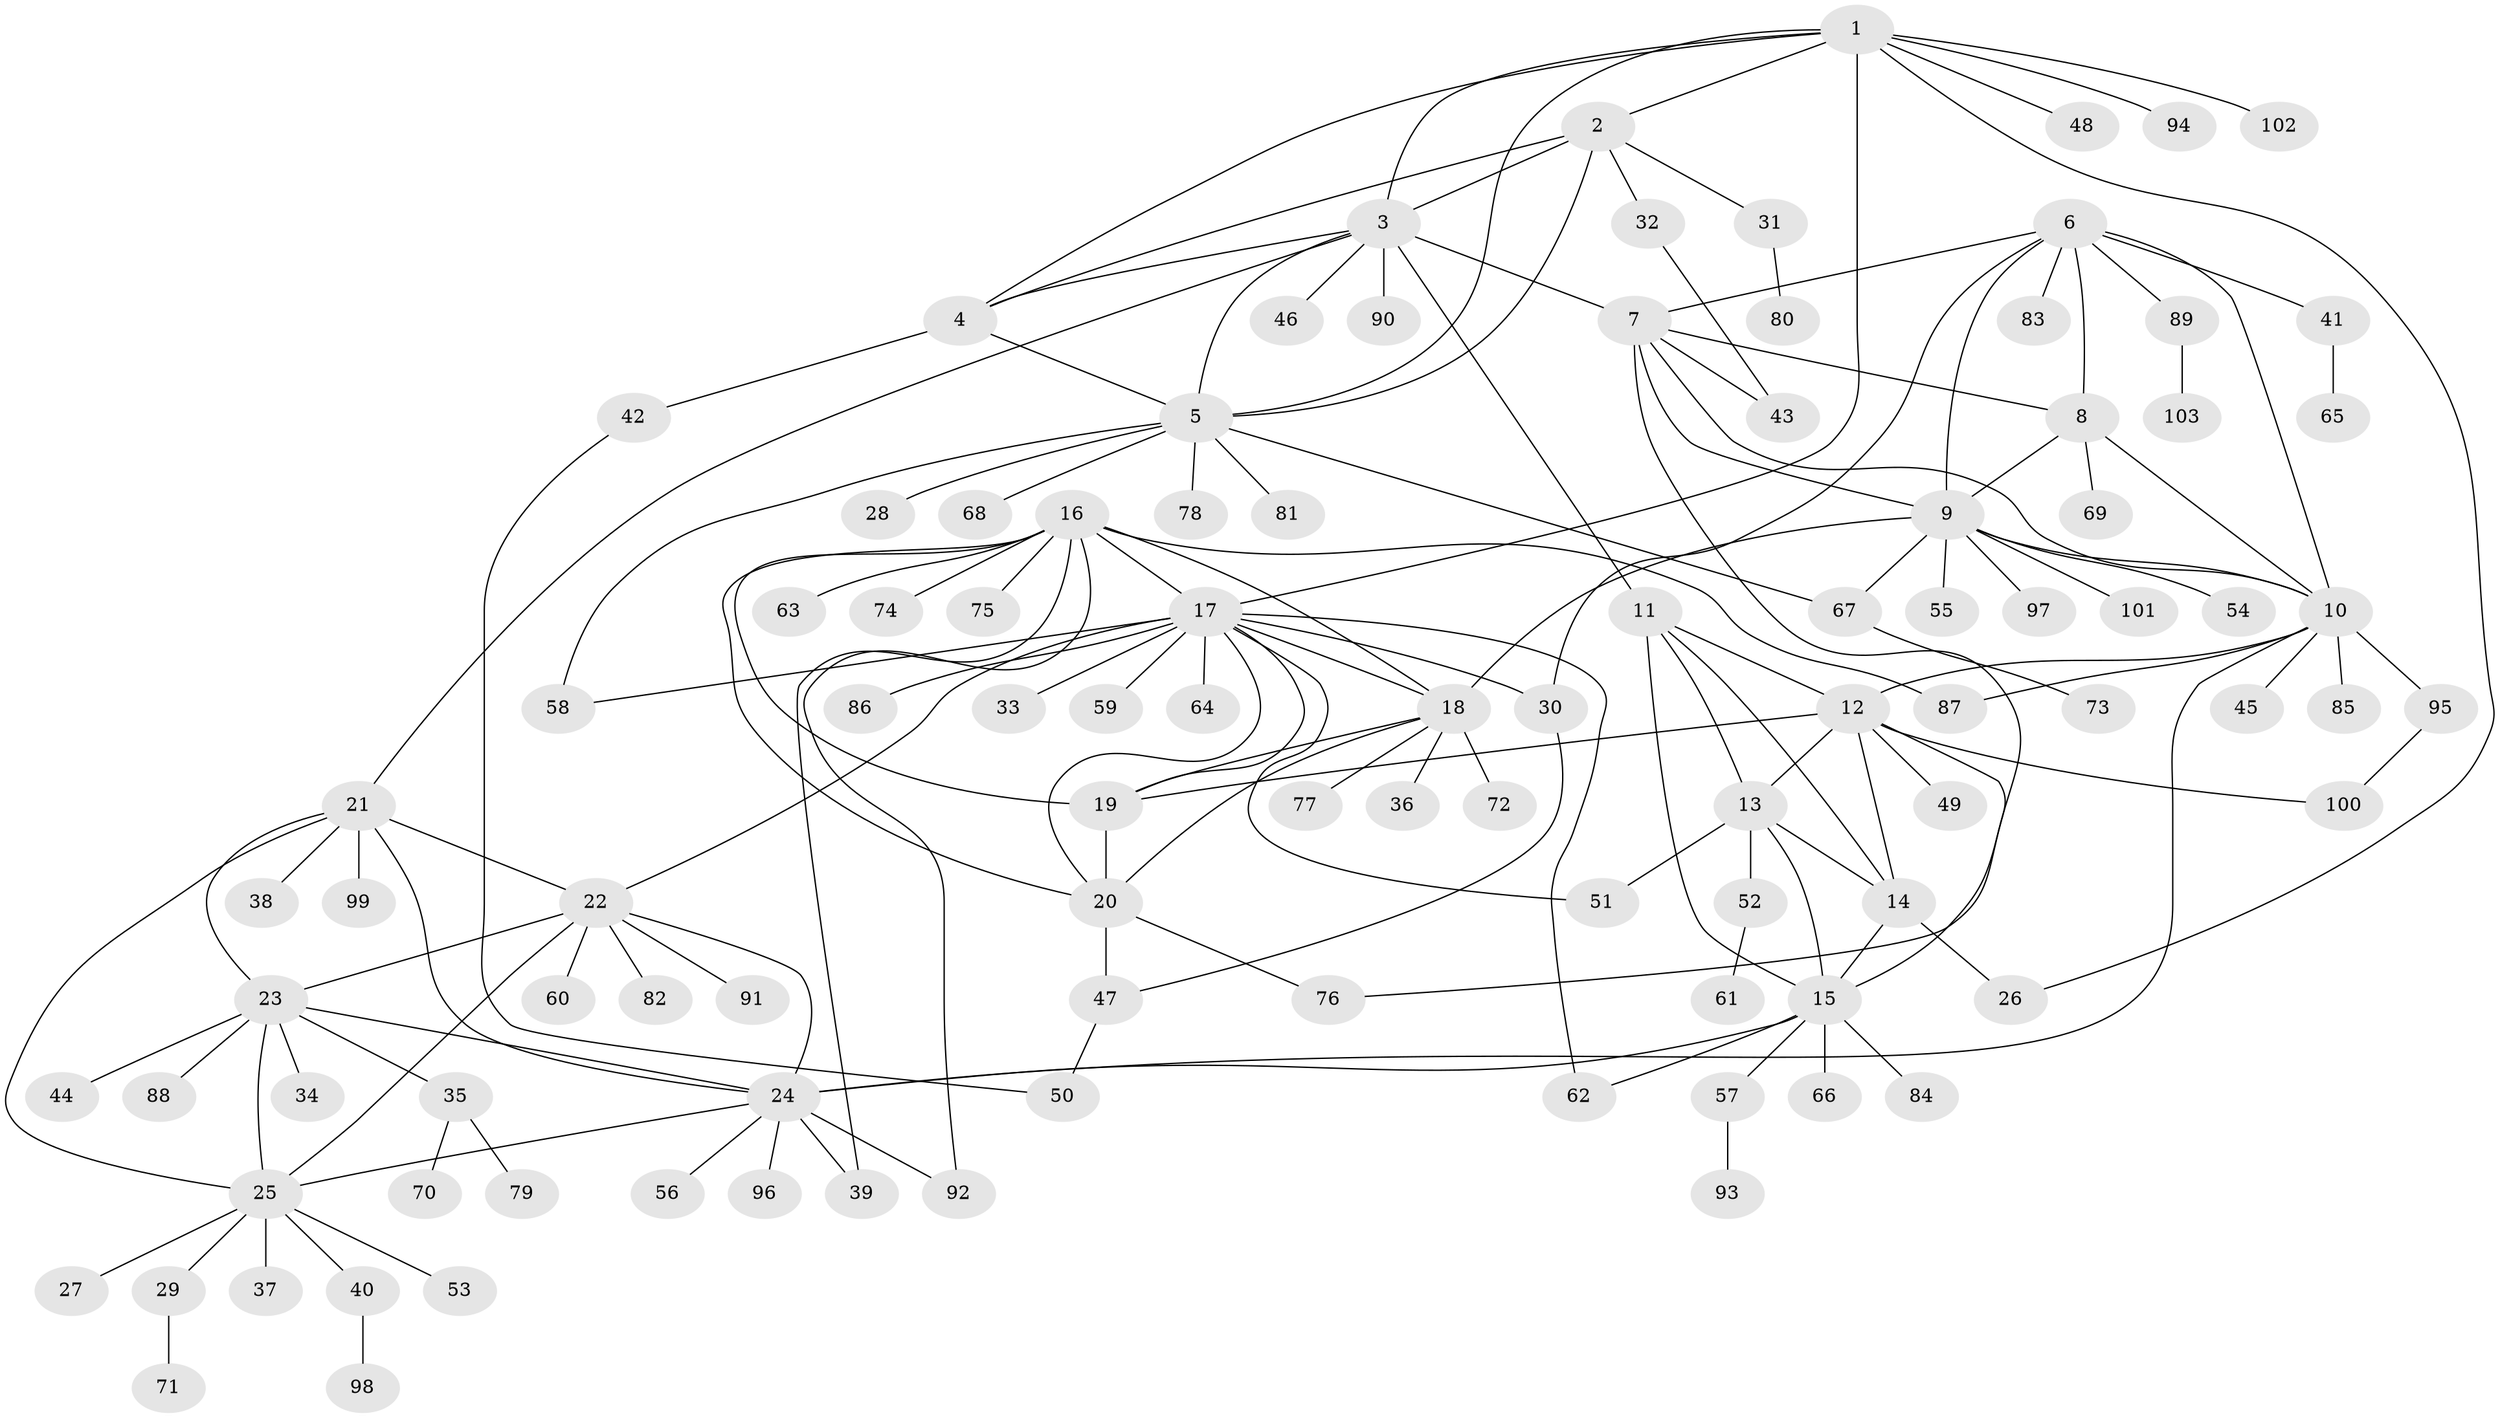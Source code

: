 // coarse degree distribution, {7: 0.0641025641025641, 5: 0.01282051282051282, 9: 0.08974358974358974, 6: 0.02564102564102564, 10: 0.01282051282051282, 4: 0.01282051282051282, 8: 0.02564102564102564, 12: 0.01282051282051282, 1: 0.5769230769230769, 3: 0.02564102564102564, 2: 0.14102564102564102}
// Generated by graph-tools (version 1.1) at 2025/24/03/03/25 07:24:13]
// undirected, 103 vertices, 152 edges
graph export_dot {
graph [start="1"]
  node [color=gray90,style=filled];
  1;
  2;
  3;
  4;
  5;
  6;
  7;
  8;
  9;
  10;
  11;
  12;
  13;
  14;
  15;
  16;
  17;
  18;
  19;
  20;
  21;
  22;
  23;
  24;
  25;
  26;
  27;
  28;
  29;
  30;
  31;
  32;
  33;
  34;
  35;
  36;
  37;
  38;
  39;
  40;
  41;
  42;
  43;
  44;
  45;
  46;
  47;
  48;
  49;
  50;
  51;
  52;
  53;
  54;
  55;
  56;
  57;
  58;
  59;
  60;
  61;
  62;
  63;
  64;
  65;
  66;
  67;
  68;
  69;
  70;
  71;
  72;
  73;
  74;
  75;
  76;
  77;
  78;
  79;
  80;
  81;
  82;
  83;
  84;
  85;
  86;
  87;
  88;
  89;
  90;
  91;
  92;
  93;
  94;
  95;
  96;
  97;
  98;
  99;
  100;
  101;
  102;
  103;
  1 -- 2;
  1 -- 3;
  1 -- 4;
  1 -- 5;
  1 -- 17;
  1 -- 26;
  1 -- 48;
  1 -- 94;
  1 -- 102;
  2 -- 3;
  2 -- 4;
  2 -- 5;
  2 -- 31;
  2 -- 32;
  3 -- 4;
  3 -- 5;
  3 -- 7;
  3 -- 11;
  3 -- 21;
  3 -- 46;
  3 -- 90;
  4 -- 5;
  4 -- 42;
  5 -- 28;
  5 -- 58;
  5 -- 67;
  5 -- 68;
  5 -- 78;
  5 -- 81;
  6 -- 7;
  6 -- 8;
  6 -- 9;
  6 -- 10;
  6 -- 30;
  6 -- 41;
  6 -- 83;
  6 -- 89;
  7 -- 8;
  7 -- 9;
  7 -- 10;
  7 -- 43;
  7 -- 76;
  8 -- 9;
  8 -- 10;
  8 -- 69;
  9 -- 10;
  9 -- 18;
  9 -- 54;
  9 -- 55;
  9 -- 67;
  9 -- 97;
  9 -- 101;
  10 -- 12;
  10 -- 24;
  10 -- 45;
  10 -- 85;
  10 -- 87;
  10 -- 95;
  11 -- 12;
  11 -- 13;
  11 -- 14;
  11 -- 15;
  12 -- 13;
  12 -- 14;
  12 -- 15;
  12 -- 19;
  12 -- 49;
  12 -- 100;
  13 -- 14;
  13 -- 15;
  13 -- 51;
  13 -- 52;
  14 -- 15;
  14 -- 26;
  15 -- 24;
  15 -- 57;
  15 -- 62;
  15 -- 66;
  15 -- 84;
  16 -- 17;
  16 -- 18;
  16 -- 19;
  16 -- 20;
  16 -- 39;
  16 -- 63;
  16 -- 74;
  16 -- 75;
  16 -- 87;
  16 -- 92;
  17 -- 18;
  17 -- 19;
  17 -- 20;
  17 -- 22;
  17 -- 30;
  17 -- 33;
  17 -- 51;
  17 -- 58;
  17 -- 59;
  17 -- 62;
  17 -- 64;
  17 -- 86;
  18 -- 19;
  18 -- 20;
  18 -- 36;
  18 -- 72;
  18 -- 77;
  19 -- 20;
  20 -- 47;
  20 -- 76;
  21 -- 22;
  21 -- 23;
  21 -- 24;
  21 -- 25;
  21 -- 38;
  21 -- 99;
  22 -- 23;
  22 -- 24;
  22 -- 25;
  22 -- 60;
  22 -- 82;
  22 -- 91;
  23 -- 24;
  23 -- 25;
  23 -- 34;
  23 -- 35;
  23 -- 44;
  23 -- 88;
  24 -- 25;
  24 -- 39;
  24 -- 56;
  24 -- 92;
  24 -- 96;
  25 -- 27;
  25 -- 29;
  25 -- 37;
  25 -- 40;
  25 -- 53;
  29 -- 71;
  30 -- 47;
  31 -- 80;
  32 -- 43;
  35 -- 70;
  35 -- 79;
  40 -- 98;
  41 -- 65;
  42 -- 50;
  47 -- 50;
  52 -- 61;
  57 -- 93;
  67 -- 73;
  89 -- 103;
  95 -- 100;
}

